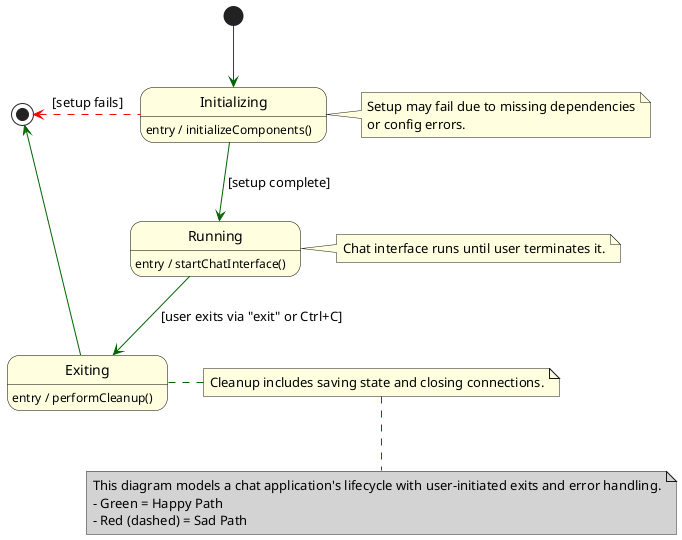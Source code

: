 @startuml

'' ''''''''''''''''''''''''''''''''''''''''''''''''''''''''''''''''' ''
'' Styles
'' ''''''''''''''''''''''''''''''''''''''''''''''''''''''''''''''''' ''
skinparam backgroundColor white

skinparam state {
  BackgroundColor LightYellow
  BorderColor     Black
  ArrowColor      DarkGreen
}

'' ''''''''''''''''''''''''''''''''''''''''''''''''''''''''''''''''' ''
'' States
'' ''''''''''''''''''''''''''''''''''''''''''''''''''''''''''''''''' ''

state Initializing {
  Initializing : entry / initializeComponents()
}

state Running {
  Running : entry / startChatInterface()
}

state Exiting {
  Exiting : entry / performCleanup()
}

'' ''''''''''''''''''''''''''''''''''''''''''''''''''''''''''''''''' ''
'' Transitions
'' ''''''''''''''''''''''''''''''''''''''''''''''''''''''''''''''''' ''

[*] --> Initializing

Initializing -[#DarkGreen]d->  Running : [setup complete]
Initializing -[#Red,dashed]l-> [*]     : [setup fails]

Running -[#DarkGreen]d-> Exiting : [user exits via "exit" or Ctrl+C]

Exiting -[#DarkGreen]d-> [*]

'' ''''''''''''''''''''''''''''''''''''''''''''''''''''''''''''''''' ''
'' Notes
'' ''''''''''''''''''''''''''''''''''''''''''''''''''''''''''''''''' ''

note right of Initializing #LightYellow
  Setup may fail due to missing dependencies
  or config errors.
end note

note right of Running #LightYellow
  Chat interface runs until user terminates it.
end note

note right of Exiting #LightYellow
  Cleanup includes saving state and closing connections.
end note

note bottom #LightGray
  This diagram models a chat application's lifecycle with user-initiated exits and error handling.
  - Green = Happy Path
  - Red (dashed) = Sad Path
end note

skinparam monochrome false

@enduml
